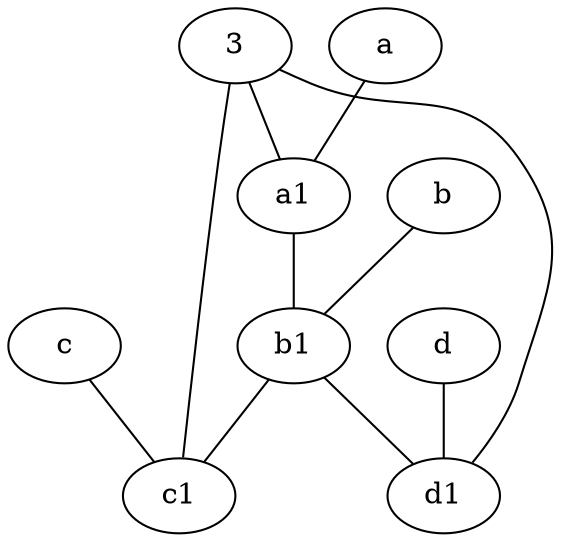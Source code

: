 graph {
	c1 [pos="4.5,3!"]
	b1 [pos="9,4!"]
	c [pos="4.5,2!"]
	d [pos="2,5!"]
	d1 [pos="3,5!"]
	3
	a1 [pos="8,3!"]
	b [pos="10,4!"]
	a [pos="8,2!"]
	c -- c1
	3 -- a1
	b -- b1
	d -- d1
	a -- a1
	b1 -- c1
	a1 -- b1
	b1 -- d1
	3 -- d1
	3 -- c1
}
